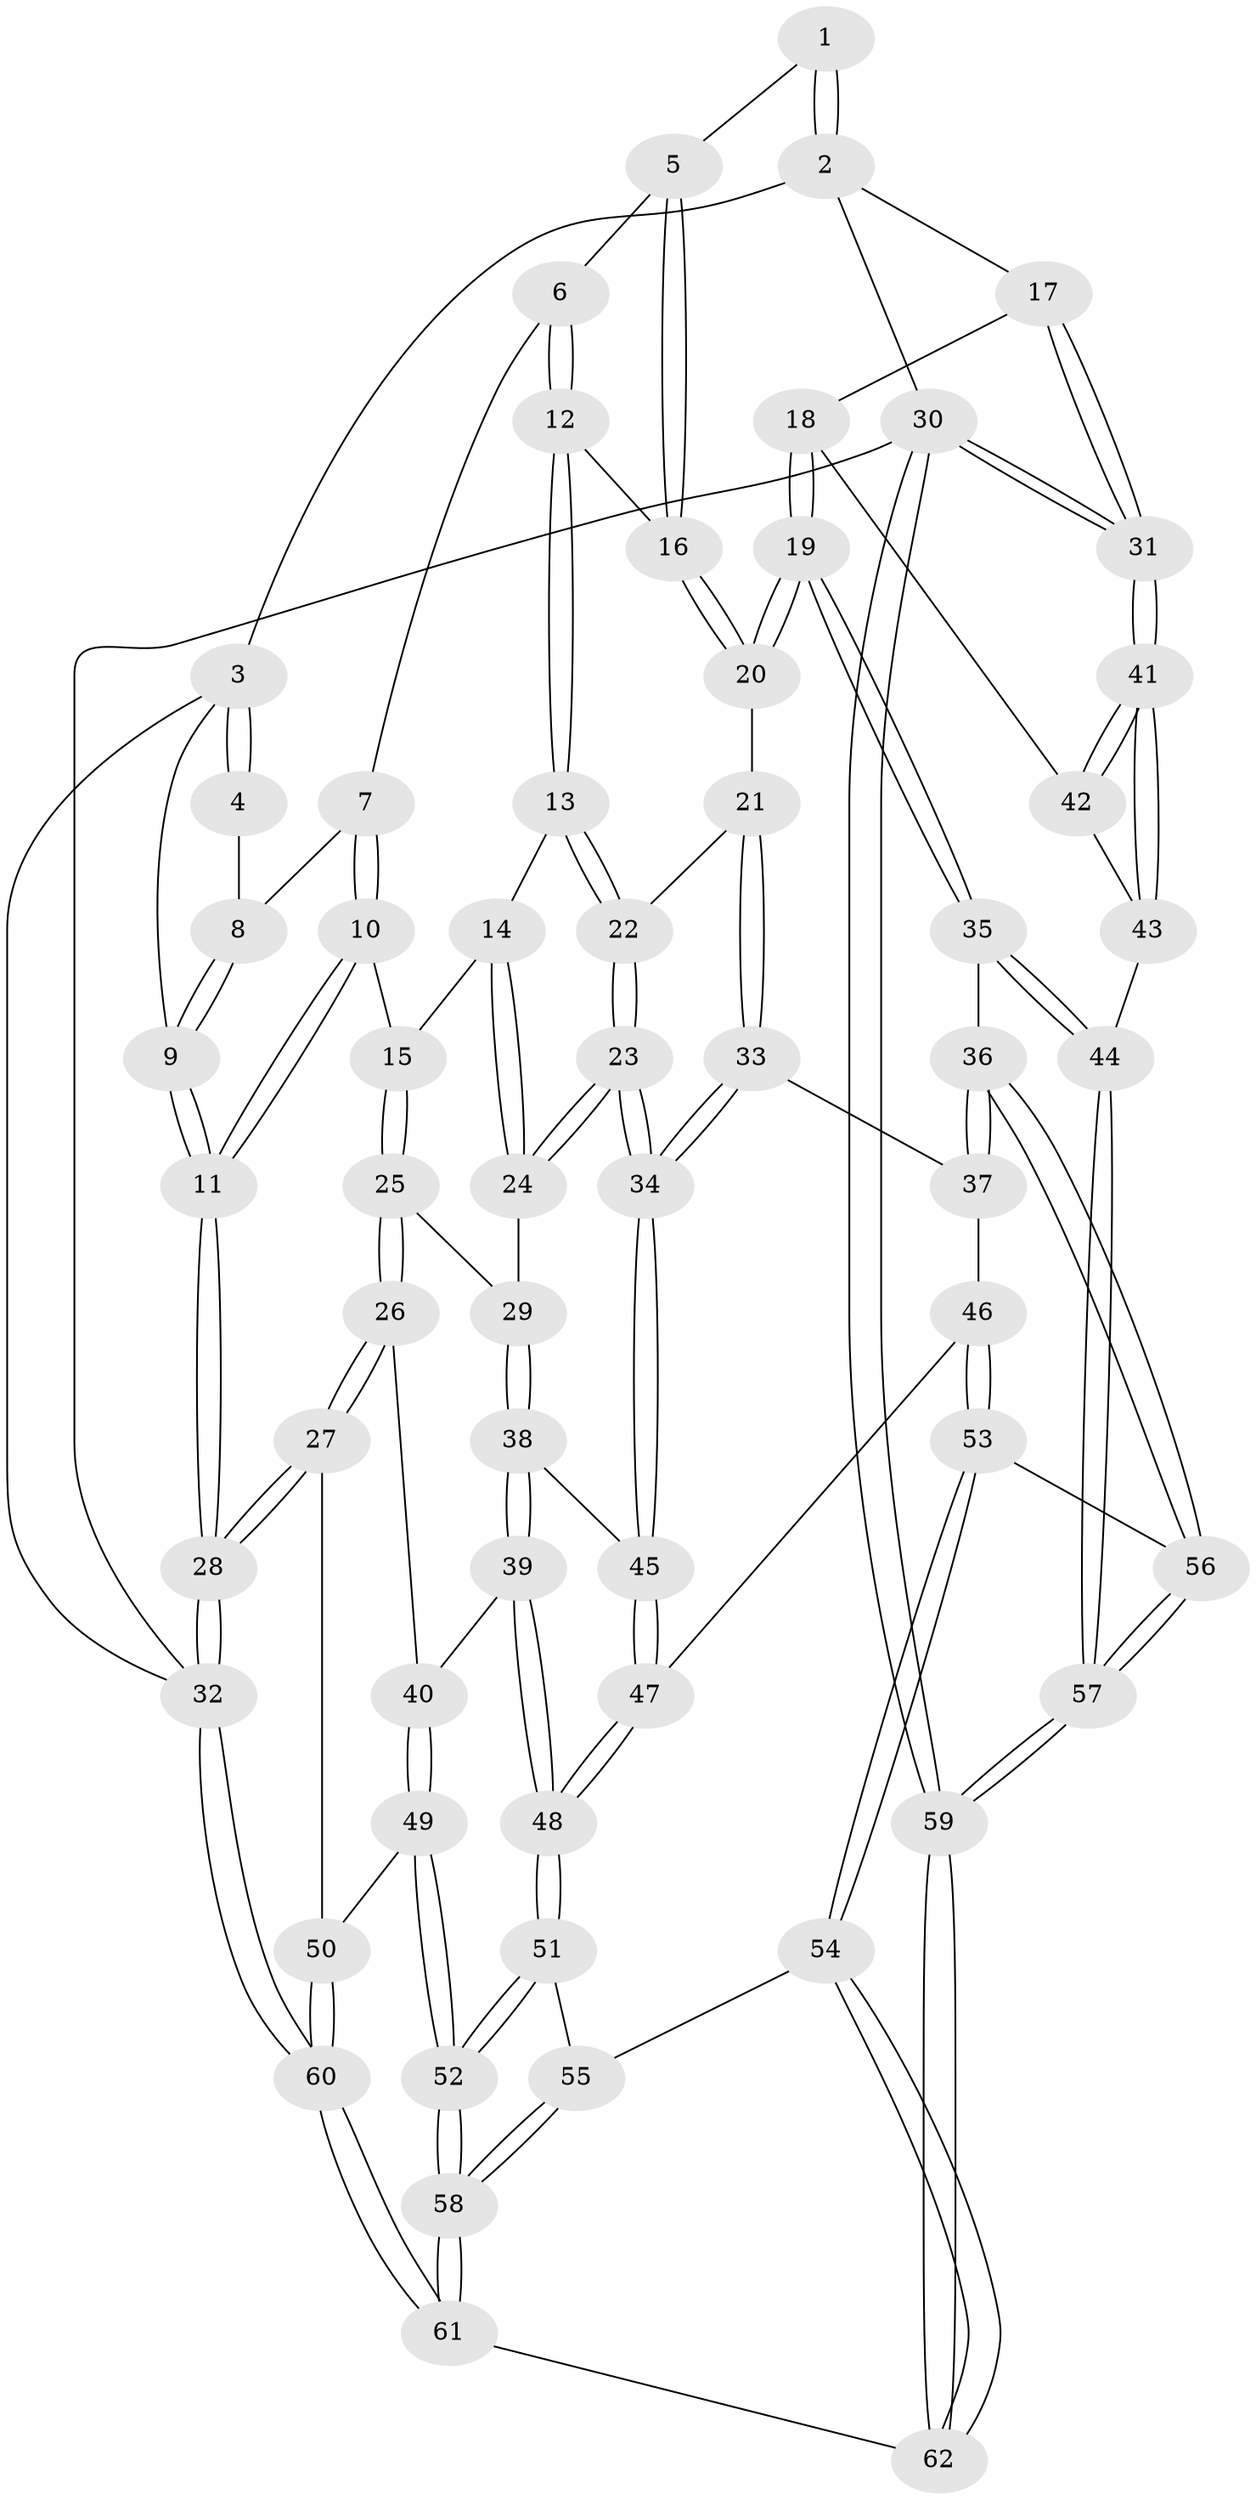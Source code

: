 // Generated by graph-tools (version 1.1) at 2025/17/03/09/25 04:17:11]
// undirected, 62 vertices, 152 edges
graph export_dot {
graph [start="1"]
  node [color=gray90,style=filled];
  1 [pos="+0.43738663089967456+0"];
  2 [pos="+1+0"];
  3 [pos="+0+0"];
  4 [pos="+0.2264964652339428+0"];
  5 [pos="+0.4246002437020854+0.12156344330750009"];
  6 [pos="+0.308561934132584+0.14624520592290646"];
  7 [pos="+0.29798395019816737+0.14669797142358926"];
  8 [pos="+0.27700823132558866+0.12340805864185117"];
  9 [pos="+0+0"];
  10 [pos="+0.11775743357645985+0.3170578181886757"];
  11 [pos="+0+0.14080191815104096"];
  12 [pos="+0.33218968700385365+0.30447320437204367"];
  13 [pos="+0.2952264432888595+0.3600987632134551"];
  14 [pos="+0.2911939414267162+0.3612589679447665"];
  15 [pos="+0.13181835112249704+0.3352481146650538"];
  16 [pos="+0.5150454018557956+0.20832366647467104"];
  17 [pos="+1+0"];
  18 [pos="+0.7232457348059154+0.2917179755211094"];
  19 [pos="+0.7065153575054024+0.3005184681577528"];
  20 [pos="+0.6456179011458061+0.29791059172103834"];
  21 [pos="+0.606878304407122+0.32567124293730554"];
  22 [pos="+0.41617802028977413+0.3826307122769908"];
  23 [pos="+0.34166762880253043+0.5350596270424712"];
  24 [pos="+0.34161567920542263+0.5350254113261813"];
  25 [pos="+0.14724155354828428+0.44500335324484624"];
  26 [pos="+0.13175970696888992+0.4804561931104516"];
  27 [pos="+0+0.6437991919686512"];
  28 [pos="+0+0.6293029241065803"];
  29 [pos="+0.25024533162343143+0.5166838868408228"];
  30 [pos="+1+1"];
  31 [pos="+1+0.6618055532043412"];
  32 [pos="+0+1"];
  33 [pos="+0.45776324432439+0.5374202227115816"];
  34 [pos="+0.36125125846640593+0.5616339486226919"];
  35 [pos="+0.6887623284607775+0.614485726789687"];
  36 [pos="+0.6597995399158587+0.6443730314726002"];
  37 [pos="+0.5139464363975584+0.602323924900382"];
  38 [pos="+0.19422586202050382+0.6427579721455318"];
  39 [pos="+0.17752833141952817+0.6505935490543822"];
  40 [pos="+0.1675790044571251+0.6549669078230652"];
  41 [pos="+1+0.6482156725577088"];
  42 [pos="+0.7892226453004917+0.36872757174224385"];
  43 [pos="+0.8847293667249764+0.6940358345102646"];
  44 [pos="+0.8771057036942119+0.6965921275755929"];
  45 [pos="+0.34931659619537125+0.6300963083190924"];
  46 [pos="+0.44113025686614327+0.6984348512440877"];
  47 [pos="+0.3585210289480819+0.6575189080024797"];
  48 [pos="+0.3234888614348446+0.7256930517804477"];
  49 [pos="+0.12314920561386676+0.7169079014652886"];
  50 [pos="+0.08525322228009077+0.7125601616597063"];
  51 [pos="+0.3124797193036976+0.7487675762011226"];
  52 [pos="+0.14636701814718944+0.7454829112860281"];
  53 [pos="+0.5206183750531145+0.7966483041034637"];
  54 [pos="+0.5025194886813216+0.8956386767705821"];
  55 [pos="+0.3129840954360157+0.7503395075957718"];
  56 [pos="+0.6521997484012074+0.6637327068496125"];
  57 [pos="+0.7838722624608649+0.9503758532730824"];
  58 [pos="+0.22512628760267353+1"];
  59 [pos="+0.7704128858660947+1"];
  60 [pos="+0+1"];
  61 [pos="+0.22546774728648886+1"];
  62 [pos="+0.5121484083857984+1"];
  1 -- 2;
  1 -- 2;
  1 -- 5;
  2 -- 3;
  2 -- 17;
  2 -- 30;
  3 -- 4;
  3 -- 4;
  3 -- 9;
  3 -- 32;
  4 -- 8;
  5 -- 6;
  5 -- 16;
  5 -- 16;
  6 -- 7;
  6 -- 12;
  6 -- 12;
  7 -- 8;
  7 -- 10;
  7 -- 10;
  8 -- 9;
  8 -- 9;
  9 -- 11;
  9 -- 11;
  10 -- 11;
  10 -- 11;
  10 -- 15;
  11 -- 28;
  11 -- 28;
  12 -- 13;
  12 -- 13;
  12 -- 16;
  13 -- 14;
  13 -- 22;
  13 -- 22;
  14 -- 15;
  14 -- 24;
  14 -- 24;
  15 -- 25;
  15 -- 25;
  16 -- 20;
  16 -- 20;
  17 -- 18;
  17 -- 31;
  17 -- 31;
  18 -- 19;
  18 -- 19;
  18 -- 42;
  19 -- 20;
  19 -- 20;
  19 -- 35;
  19 -- 35;
  20 -- 21;
  21 -- 22;
  21 -- 33;
  21 -- 33;
  22 -- 23;
  22 -- 23;
  23 -- 24;
  23 -- 24;
  23 -- 34;
  23 -- 34;
  24 -- 29;
  25 -- 26;
  25 -- 26;
  25 -- 29;
  26 -- 27;
  26 -- 27;
  26 -- 40;
  27 -- 28;
  27 -- 28;
  27 -- 50;
  28 -- 32;
  28 -- 32;
  29 -- 38;
  29 -- 38;
  30 -- 31;
  30 -- 31;
  30 -- 59;
  30 -- 59;
  30 -- 32;
  31 -- 41;
  31 -- 41;
  32 -- 60;
  32 -- 60;
  33 -- 34;
  33 -- 34;
  33 -- 37;
  34 -- 45;
  34 -- 45;
  35 -- 36;
  35 -- 44;
  35 -- 44;
  36 -- 37;
  36 -- 37;
  36 -- 56;
  36 -- 56;
  37 -- 46;
  38 -- 39;
  38 -- 39;
  38 -- 45;
  39 -- 40;
  39 -- 48;
  39 -- 48;
  40 -- 49;
  40 -- 49;
  41 -- 42;
  41 -- 42;
  41 -- 43;
  41 -- 43;
  42 -- 43;
  43 -- 44;
  44 -- 57;
  44 -- 57;
  45 -- 47;
  45 -- 47;
  46 -- 47;
  46 -- 53;
  46 -- 53;
  47 -- 48;
  47 -- 48;
  48 -- 51;
  48 -- 51;
  49 -- 50;
  49 -- 52;
  49 -- 52;
  50 -- 60;
  50 -- 60;
  51 -- 52;
  51 -- 52;
  51 -- 55;
  52 -- 58;
  52 -- 58;
  53 -- 54;
  53 -- 54;
  53 -- 56;
  54 -- 55;
  54 -- 62;
  54 -- 62;
  55 -- 58;
  55 -- 58;
  56 -- 57;
  56 -- 57;
  57 -- 59;
  57 -- 59;
  58 -- 61;
  58 -- 61;
  59 -- 62;
  59 -- 62;
  60 -- 61;
  60 -- 61;
  61 -- 62;
}
